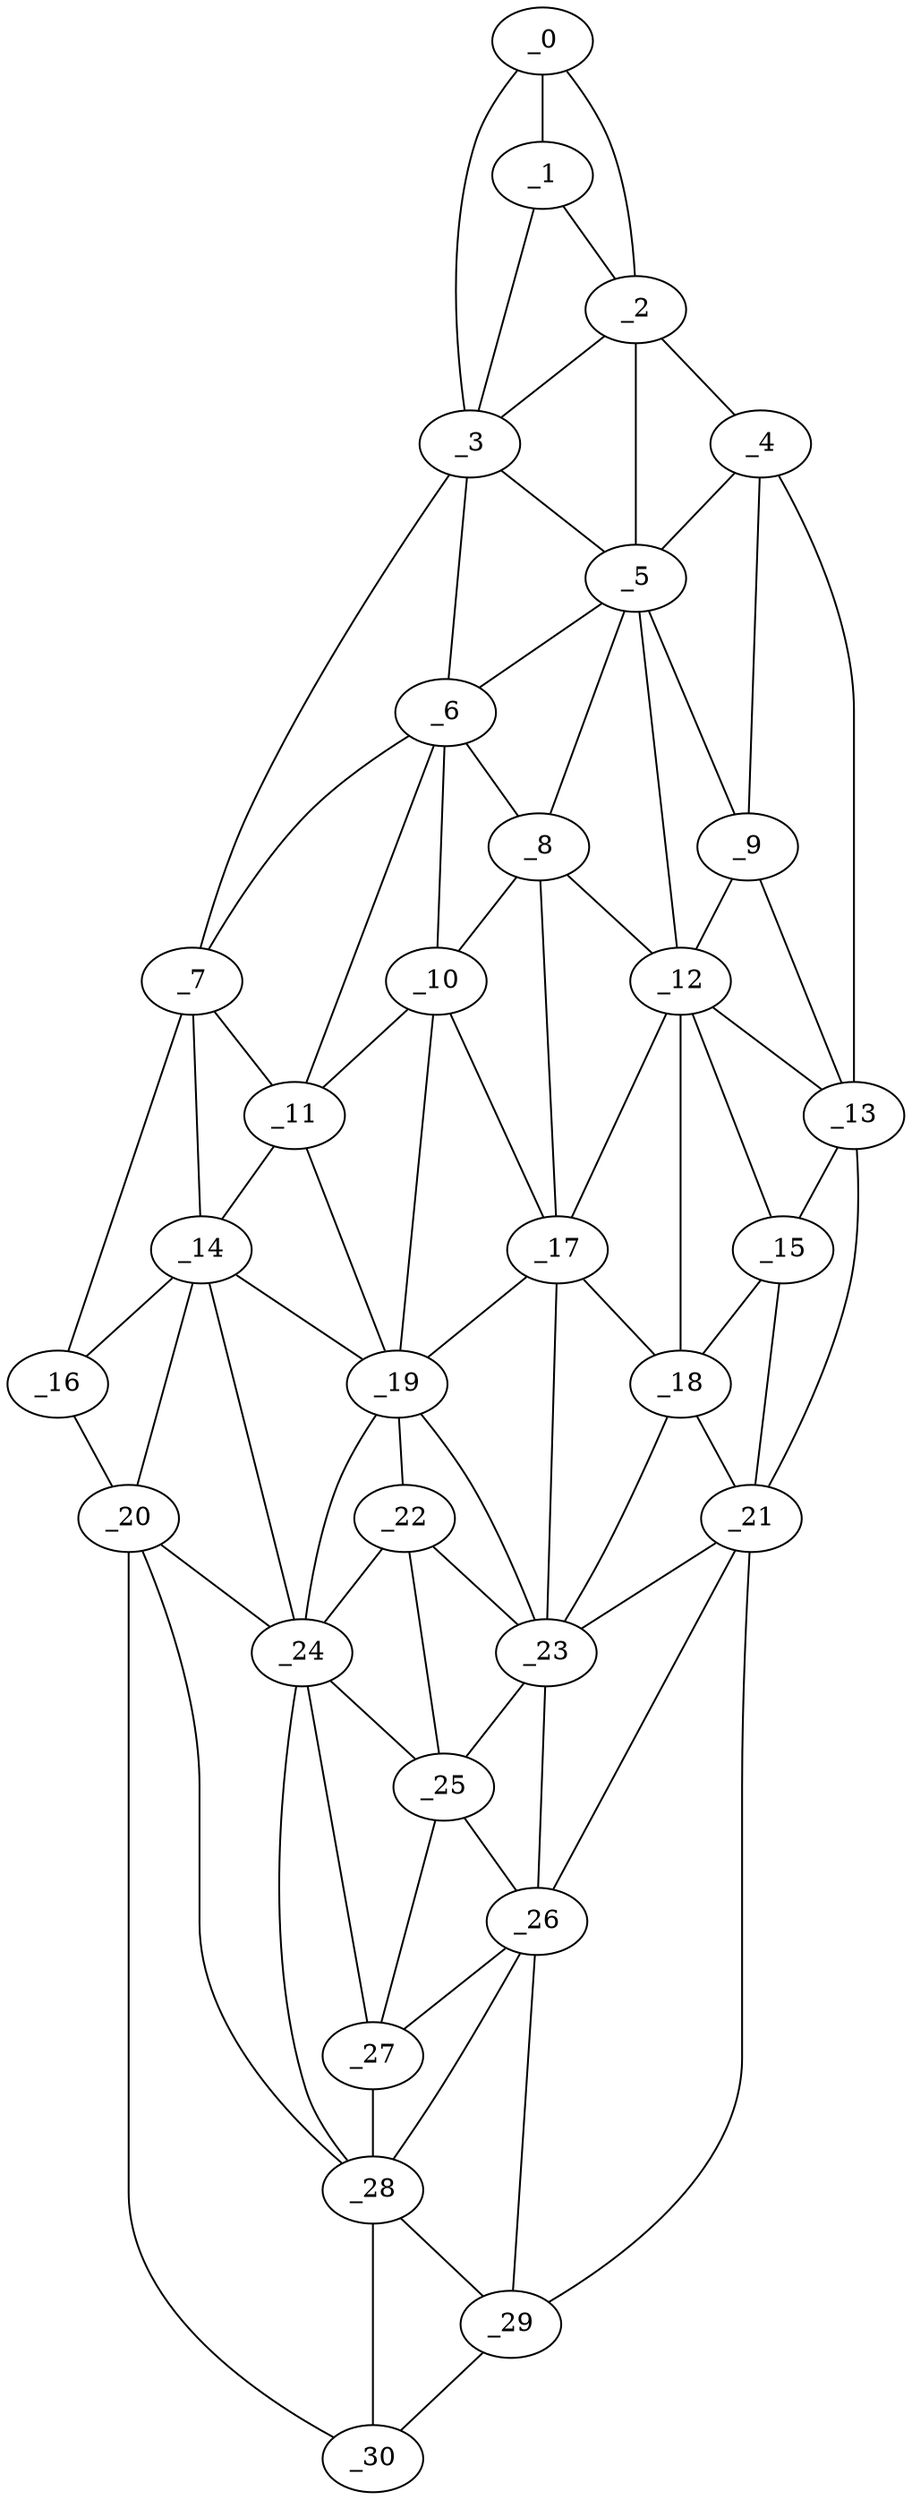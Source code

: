graph "obj8__240.gxl" {
	_0	 [x=8,
		y=35];
	_1	 [x=14,
		y=39];
	_0 -- _1	 [valence=1];
	_2	 [x=18,
		y=30];
	_0 -- _2	 [valence=1];
	_3	 [x=21,
		y=53];
	_0 -- _3	 [valence=1];
	_1 -- _2	 [valence=2];
	_1 -- _3	 [valence=2];
	_2 -- _3	 [valence=1];
	_4	 [x=41,
		y=25];
	_2 -- _4	 [valence=1];
	_5	 [x=45,
		y=40];
	_2 -- _5	 [valence=1];
	_3 -- _5	 [valence=2];
	_6	 [x=46,
		y=58];
	_3 -- _6	 [valence=1];
	_7	 [x=46,
		y=86];
	_3 -- _7	 [valence=1];
	_4 -- _5	 [valence=1];
	_9	 [x=52,
		y=29];
	_4 -- _9	 [valence=2];
	_13	 [x=64,
		y=32];
	_4 -- _13	 [valence=1];
	_5 -- _6	 [valence=2];
	_8	 [x=51,
		y=46];
	_5 -- _8	 [valence=1];
	_5 -- _9	 [valence=2];
	_12	 [x=60,
		y=40];
	_5 -- _12	 [valence=2];
	_6 -- _7	 [valence=1];
	_6 -- _8	 [valence=2];
	_10	 [x=53,
		y=61];
	_6 -- _10	 [valence=2];
	_11	 [x=54,
		y=77];
	_6 -- _11	 [valence=2];
	_7 -- _11	 [valence=1];
	_14	 [x=66,
		y=87];
	_7 -- _14	 [valence=2];
	_16	 [x=69,
		y=92];
	_7 -- _16	 [valence=1];
	_8 -- _10	 [valence=2];
	_8 -- _12	 [valence=2];
	_17	 [x=70,
		y=55];
	_8 -- _17	 [valence=2];
	_9 -- _12	 [valence=2];
	_9 -- _13	 [valence=2];
	_10 -- _11	 [valence=2];
	_10 -- _17	 [valence=2];
	_19	 [x=72,
		y=69];
	_10 -- _19	 [valence=1];
	_11 -- _14	 [valence=2];
	_11 -- _19	 [valence=2];
	_12 -- _13	 [valence=2];
	_15	 [x=68,
		y=37];
	_12 -- _15	 [valence=2];
	_12 -- _17	 [valence=1];
	_18	 [x=72,
		y=47];
	_12 -- _18	 [valence=2];
	_13 -- _15	 [valence=2];
	_21	 [x=79,
		y=38];
	_13 -- _21	 [valence=1];
	_14 -- _16	 [valence=2];
	_14 -- _19	 [valence=1];
	_20	 [x=77,
		y=93];
	_14 -- _20	 [valence=2];
	_24	 [x=86,
		y=81];
	_14 -- _24	 [valence=1];
	_15 -- _18	 [valence=2];
	_15 -- _21	 [valence=2];
	_16 -- _20	 [valence=1];
	_17 -- _18	 [valence=2];
	_17 -- _19	 [valence=2];
	_23	 [x=81,
		y=56];
	_17 -- _23	 [valence=1];
	_18 -- _21	 [valence=1];
	_18 -- _23	 [valence=2];
	_22	 [x=80,
		y=68];
	_19 -- _22	 [valence=2];
	_19 -- _23	 [valence=1];
	_19 -- _24	 [valence=2];
	_20 -- _24	 [valence=1];
	_28	 [x=102,
		y=78];
	_20 -- _28	 [valence=1];
	_30	 [x=122,
		y=85];
	_20 -- _30	 [valence=1];
	_21 -- _23	 [valence=2];
	_26	 [x=94,
		y=54];
	_21 -- _26	 [valence=1];
	_29	 [x=122,
		y=77];
	_21 -- _29	 [valence=1];
	_22 -- _23	 [valence=2];
	_22 -- _24	 [valence=2];
	_25	 [x=87,
		y=68];
	_22 -- _25	 [valence=2];
	_23 -- _25	 [valence=1];
	_23 -- _26	 [valence=2];
	_24 -- _25	 [valence=2];
	_27	 [x=97,
		y=75];
	_24 -- _27	 [valence=1];
	_24 -- _28	 [valence=2];
	_25 -- _26	 [valence=2];
	_25 -- _27	 [valence=2];
	_26 -- _27	 [valence=1];
	_26 -- _28	 [valence=2];
	_26 -- _29	 [valence=2];
	_27 -- _28	 [valence=2];
	_28 -- _29	 [valence=1];
	_28 -- _30	 [valence=2];
	_29 -- _30	 [valence=1];
}
